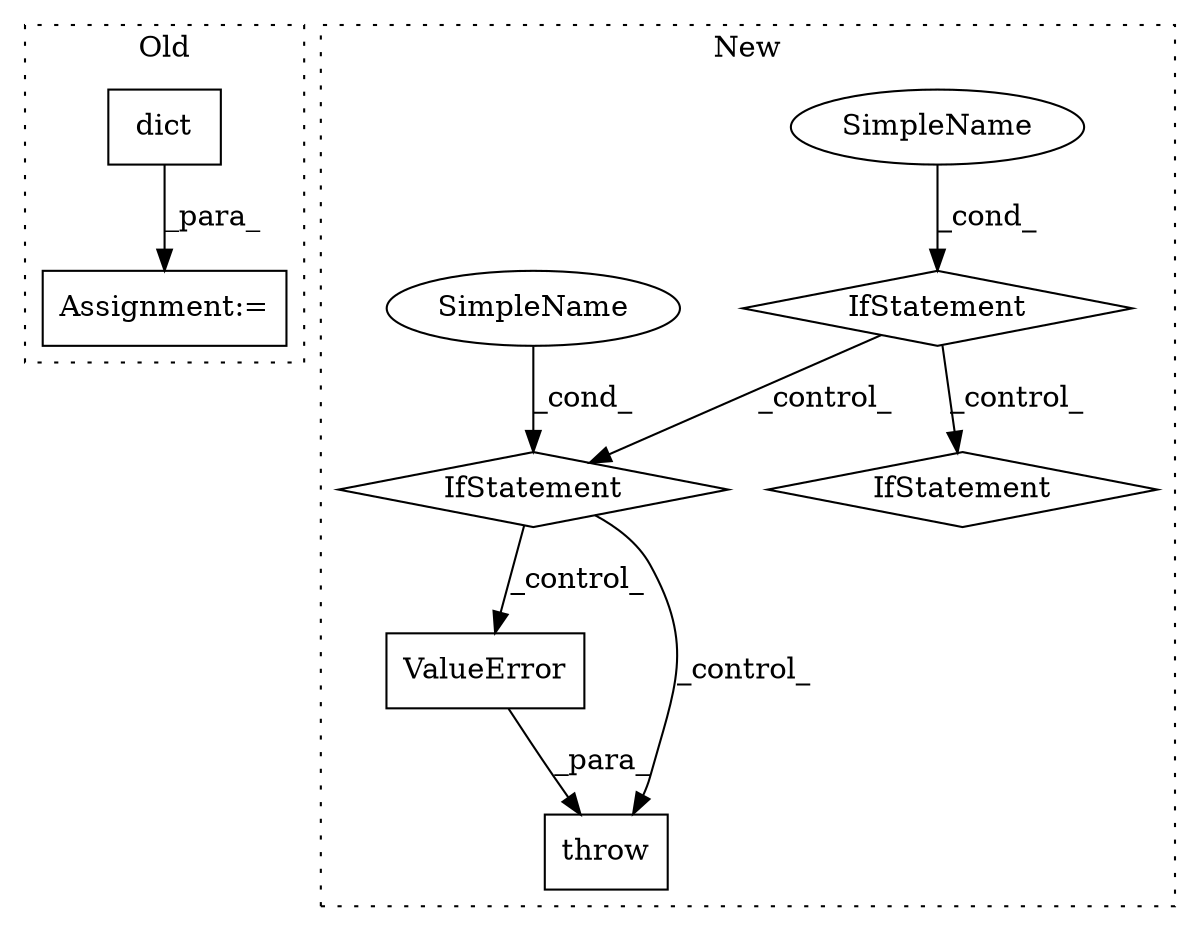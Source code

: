 digraph G {
subgraph cluster0 {
1 [label="dict" a="32" s="6625,6659" l="5,1" shape="box"];
8 [label="Assignment:=" a="7" s="6624" l="1" shape="box"];
label = "Old";
style="dotted";
}
subgraph cluster1 {
2 [label="ValueError" a="32" s="7086,7230" l="11,1" shape="box"];
3 [label="throw" a="53" s="7080" l="6" shape="box"];
4 [label="IfStatement" a="25" s="6828,6850" l="8,2" shape="diamond"];
5 [label="SimpleName" a="42" s="" l="" shape="ellipse"];
6 [label="IfStatement" a="25" s="7022,7038" l="4,2" shape="diamond"];
7 [label="SimpleName" a="42" s="" l="" shape="ellipse"];
9 [label="IfStatement" a="25" s="6883,6911" l="4,2" shape="diamond"];
label = "New";
style="dotted";
}
1 -> 8 [label="_para_"];
2 -> 3 [label="_para_"];
4 -> 6 [label="_control_"];
4 -> 9 [label="_control_"];
5 -> 4 [label="_cond_"];
6 -> 2 [label="_control_"];
6 -> 3 [label="_control_"];
7 -> 6 [label="_cond_"];
}